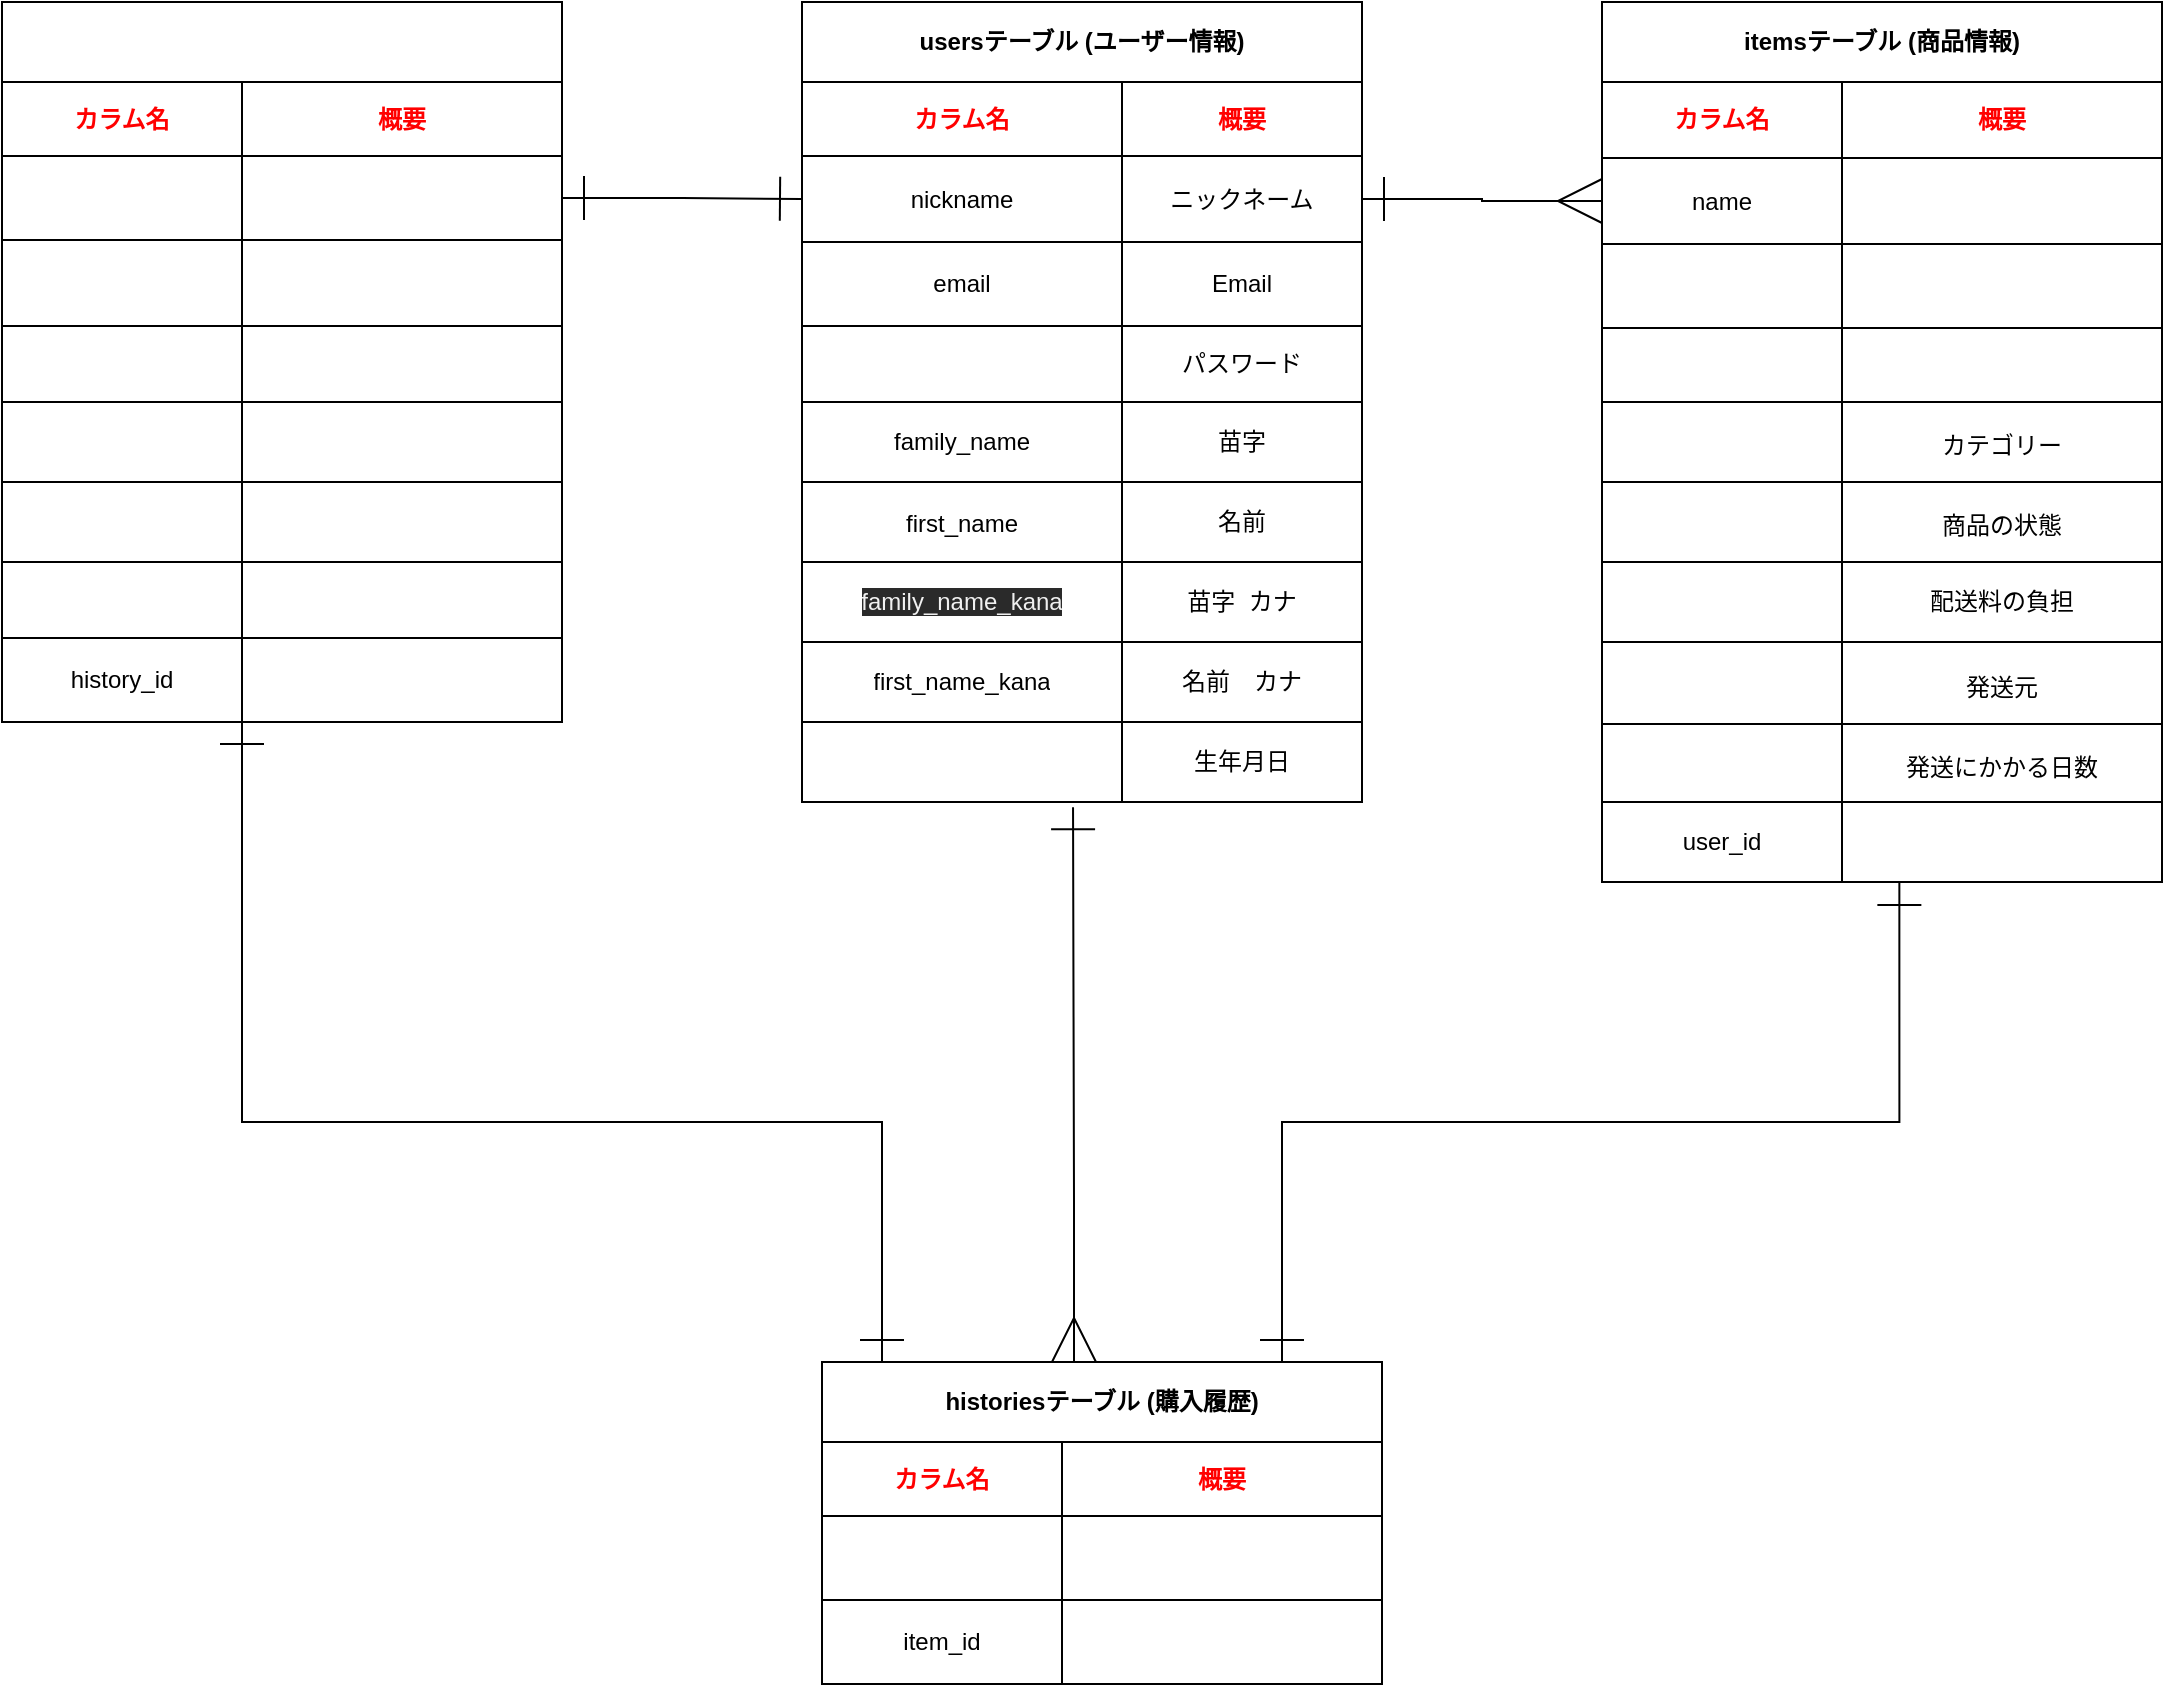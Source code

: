 <mxfile version="13.10.0" type="embed">
    <diagram id="WZRJ1rC4Ot3X-kgHVcsg" name="Page-1">
        <mxGraphModel dx="1186" dy="859" grid="1" gridSize="10" guides="1" tooltips="1" connect="1" arrows="1" fold="1" page="1" pageScale="1" pageWidth="850" pageHeight="1100" math="0" shadow="0">
            <root>
                <mxCell id="0"/>
                <mxCell id="1" parent="0"/>
                <mxCell id="41" value="usersテーブル (ユーザー情報)" style="shape=table;html=1;whiteSpace=wrap;startSize=40;container=1;collapsible=0;childLayout=tableLayout;fontStyle=1;align=center;" parent="1" vertex="1">
                    <mxGeometry x="440" y="40" width="280" height="400" as="geometry"/>
                </mxCell>
                <mxCell id="42" value="" style="shape=partialRectangle;html=1;whiteSpace=wrap;collapsible=0;dropTarget=0;pointerEvents=0;fillColor=none;top=0;left=0;bottom=0;right=0;points=[[0,0.5],[1,0.5]];portConstraint=eastwest;" parent="41" vertex="1">
                    <mxGeometry y="40" width="280" height="37" as="geometry"/>
                </mxCell>
                <mxCell id="43" value="カラム名" style="shape=partialRectangle;html=1;whiteSpace=wrap;connectable=0;fillColor=none;top=0;left=0;bottom=0;right=0;overflow=hidden;fontStyle=1;fontColor=#FF0000;" parent="42" vertex="1">
                    <mxGeometry width="160" height="37" as="geometry"/>
                </mxCell>
                <mxCell id="44" value="概要" style="shape=partialRectangle;html=1;whiteSpace=wrap;connectable=0;fillColor=none;top=0;left=0;bottom=0;right=0;overflow=hidden;fontStyle=1;labelBackgroundColor=none;labelBorderColor=none;fontColor=#FF0000;" parent="42" vertex="1">
                    <mxGeometry x="160" width="120" height="37" as="geometry"/>
                </mxCell>
                <mxCell id="46" value="" style="shape=partialRectangle;html=1;whiteSpace=wrap;collapsible=0;dropTarget=0;pointerEvents=0;fillColor=none;top=0;left=0;bottom=0;right=0;points=[[0,0.5],[1,0.5]];portConstraint=eastwest;" parent="41" vertex="1">
                    <mxGeometry y="77" width="280" height="43" as="geometry"/>
                </mxCell>
                <mxCell id="47" value="nickname" style="shape=partialRectangle;html=1;whiteSpace=wrap;connectable=0;fillColor=none;top=0;left=0;bottom=0;right=0;overflow=hidden;" parent="46" vertex="1">
                    <mxGeometry width="160" height="43" as="geometry"/>
                </mxCell>
                <mxCell id="48" value="ニックネーム" style="shape=partialRectangle;html=1;whiteSpace=wrap;connectable=0;fillColor=none;top=0;left=0;bottom=0;right=0;overflow=hidden;" parent="46" vertex="1">
                    <mxGeometry x="160" width="120" height="43" as="geometry"/>
                </mxCell>
                <mxCell id="50" value="" style="shape=partialRectangle;html=1;whiteSpace=wrap;collapsible=0;dropTarget=0;pointerEvents=0;fillColor=none;top=0;left=0;bottom=0;right=0;points=[[0,0.5],[1,0.5]];portConstraint=eastwest;" parent="41" vertex="1">
                    <mxGeometry y="120" width="280" height="42" as="geometry"/>
                </mxCell>
                <mxCell id="51" value="email" style="shape=partialRectangle;html=1;whiteSpace=wrap;connectable=0;fillColor=none;top=0;left=0;bottom=0;right=0;overflow=hidden;" parent="50" vertex="1">
                    <mxGeometry width="160" height="42" as="geometry"/>
                </mxCell>
                <mxCell id="52" value="Email" style="shape=partialRectangle;html=1;whiteSpace=wrap;connectable=0;fillColor=none;top=0;left=0;bottom=0;right=0;overflow=hidden;" parent="50" vertex="1">
                    <mxGeometry x="160" width="120" height="42" as="geometry"/>
                </mxCell>
                <mxCell id="68" style="shape=partialRectangle;html=1;whiteSpace=wrap;collapsible=0;dropTarget=0;pointerEvents=0;fillColor=none;top=0;left=0;bottom=0;right=0;points=[[0,0.5],[1,0.5]];portConstraint=eastwest;" parent="41" vertex="1">
                    <mxGeometry y="162" width="280" height="38" as="geometry"/>
                </mxCell>
                <mxCell id="69" value="&lt;div style=&quot;font-family: &amp;#34;menlo&amp;#34; , &amp;#34;monaco&amp;#34; , &amp;#34;courier new&amp;#34; , monospace ; line-height: 18px&quot;&gt;&lt;font color=&quot;#ffffff&quot;&gt;encrypted_password&lt;/font&gt;&lt;/div&gt;" style="shape=partialRectangle;html=1;whiteSpace=wrap;connectable=0;fillColor=none;top=0;left=0;bottom=0;right=0;overflow=hidden;" parent="68" vertex="1">
                    <mxGeometry width="160" height="38" as="geometry"/>
                </mxCell>
                <mxCell id="70" value="パスワード" style="shape=partialRectangle;html=1;whiteSpace=wrap;connectable=0;fillColor=none;top=0;left=0;bottom=0;right=0;overflow=hidden;" parent="68" vertex="1">
                    <mxGeometry x="160" width="120" height="38" as="geometry"/>
                </mxCell>
                <mxCell id="64" style="shape=partialRectangle;html=1;whiteSpace=wrap;collapsible=0;dropTarget=0;pointerEvents=0;fillColor=none;top=0;left=0;bottom=0;right=0;points=[[0,0.5],[1,0.5]];portConstraint=eastwest;" parent="41" vertex="1">
                    <mxGeometry y="200" width="280" height="40" as="geometry"/>
                </mxCell>
                <mxCell id="65" value="family_name" style="shape=partialRectangle;html=1;whiteSpace=wrap;connectable=0;fillColor=none;top=0;left=0;bottom=0;right=0;overflow=hidden;" parent="64" vertex="1">
                    <mxGeometry width="160" height="40" as="geometry"/>
                </mxCell>
                <mxCell id="66" value="苗字" style="shape=partialRectangle;html=1;whiteSpace=wrap;connectable=0;fillColor=none;top=0;left=0;bottom=0;right=0;overflow=hidden;" parent="64" vertex="1">
                    <mxGeometry x="160" width="120" height="40" as="geometry"/>
                </mxCell>
                <mxCell id="60" style="shape=partialRectangle;html=1;whiteSpace=wrap;collapsible=0;dropTarget=0;pointerEvents=0;fillColor=none;top=0;left=0;bottom=0;right=0;points=[[0,0.5],[1,0.5]];portConstraint=eastwest;" parent="41" vertex="1">
                    <mxGeometry y="240" width="280" height="40" as="geometry"/>
                </mxCell>
                <mxCell id="61" value="&lt;p class=&quot;p1&quot; style=&quot;margin: 0px ; font-stretch: normal ; line-height: normal&quot;&gt;first_name&lt;/p&gt;" style="shape=partialRectangle;html=1;whiteSpace=wrap;connectable=0;fillColor=none;top=0;left=0;bottom=0;right=0;overflow=hidden;" parent="60" vertex="1">
                    <mxGeometry width="160" height="40" as="geometry"/>
                </mxCell>
                <mxCell id="62" value="名前" style="shape=partialRectangle;html=1;whiteSpace=wrap;connectable=0;fillColor=none;top=0;left=0;bottom=0;right=0;overflow=hidden;" parent="60" vertex="1">
                    <mxGeometry x="160" width="120" height="40" as="geometry"/>
                </mxCell>
                <mxCell id="279" style="shape=partialRectangle;html=1;whiteSpace=wrap;collapsible=0;dropTarget=0;pointerEvents=0;fillColor=none;top=0;left=0;bottom=0;right=0;points=[[0,0.5],[1,0.5]];portConstraint=eastwest;" vertex="1" parent="41">
                    <mxGeometry y="280" width="280" height="40" as="geometry"/>
                </mxCell>
                <mxCell id="280" value="&lt;span style=&quot;color: rgb(240 , 240 , 240) ; font-family: &amp;#34;helvetica&amp;#34; ; font-size: 12px ; font-style: normal ; font-weight: 400 ; letter-spacing: normal ; text-align: center ; text-indent: 0px ; text-transform: none ; word-spacing: 0px ; background-color: rgb(42 , 42 , 42) ; display: inline ; float: none&quot;&gt;family_name_kana&lt;/span&gt;" style="shape=partialRectangle;html=1;whiteSpace=wrap;connectable=0;fillColor=none;top=0;left=0;bottom=0;right=0;overflow=hidden;" vertex="1" parent="279">
                    <mxGeometry width="160" height="40" as="geometry"/>
                </mxCell>
                <mxCell id="281" value="&lt;span&gt;苗字&amp;nbsp; カナ&lt;/span&gt;" style="shape=partialRectangle;html=1;whiteSpace=wrap;connectable=0;fillColor=none;top=0;left=0;bottom=0;right=0;overflow=hidden;" vertex="1" parent="279">
                    <mxGeometry x="160" width="120" height="40" as="geometry"/>
                </mxCell>
                <mxCell id="276" style="shape=partialRectangle;html=1;whiteSpace=wrap;collapsible=0;dropTarget=0;pointerEvents=0;fillColor=none;top=0;left=0;bottom=0;right=0;points=[[0,0.5],[1,0.5]];portConstraint=eastwest;" vertex="1" parent="41">
                    <mxGeometry y="320" width="280" height="40" as="geometry"/>
                </mxCell>
                <mxCell id="277" value="&lt;span&gt;first_name_kana&lt;/span&gt;" style="shape=partialRectangle;html=1;whiteSpace=wrap;connectable=0;fillColor=none;top=0;left=0;bottom=0;right=0;overflow=hidden;" vertex="1" parent="276">
                    <mxGeometry width="160" height="40" as="geometry"/>
                </mxCell>
                <mxCell id="278" value="&lt;span&gt;名前　カナ&lt;/span&gt;" style="shape=partialRectangle;html=1;whiteSpace=wrap;connectable=0;fillColor=none;top=0;left=0;bottom=0;right=0;overflow=hidden;" vertex="1" parent="276">
                    <mxGeometry x="160" width="120" height="40" as="geometry"/>
                </mxCell>
                <mxCell id="76" style="shape=partialRectangle;html=1;whiteSpace=wrap;collapsible=0;dropTarget=0;pointerEvents=0;fillColor=none;top=0;left=0;bottom=0;right=0;points=[[0,0.5],[1,0.5]];portConstraint=eastwest;" parent="41" vertex="1">
                    <mxGeometry y="360" width="280" height="40" as="geometry"/>
                </mxCell>
                <mxCell id="77" value="&lt;p class=&quot;p1&quot; style=&quot;margin: 0px ; font-stretch: normal ; line-height: normal ; font-family: &amp;#34;helvetica neue&amp;#34;&quot;&gt;&lt;font color=&quot;#ffffff&quot;&gt;birth_day&lt;/font&gt;&lt;/p&gt;" style="shape=partialRectangle;html=1;whiteSpace=wrap;connectable=0;fillColor=none;top=0;left=0;bottom=0;right=0;overflow=hidden;" parent="76" vertex="1">
                    <mxGeometry width="160" height="40" as="geometry"/>
                </mxCell>
                <mxCell id="78" value="生年月日" style="shape=partialRectangle;html=1;whiteSpace=wrap;connectable=0;fillColor=none;top=0;left=0;bottom=0;right=0;overflow=hidden;" parent="76" vertex="1">
                    <mxGeometry x="160" width="120" height="40" as="geometry"/>
                </mxCell>
                <mxCell id="88" value="itemsテーブル (商品情報)" style="shape=table;html=1;whiteSpace=wrap;startSize=40;container=1;collapsible=0;childLayout=tableLayout;fontStyle=1;align=center;" parent="1" vertex="1">
                    <mxGeometry x="840" y="40" width="280" height="440" as="geometry"/>
                </mxCell>
                <mxCell id="89" value="" style="shape=partialRectangle;html=1;whiteSpace=wrap;collapsible=0;dropTarget=0;pointerEvents=0;fillColor=none;top=0;left=0;bottom=0;right=0;points=[[0,0.5],[1,0.5]];portConstraint=eastwest;" parent="88" vertex="1">
                    <mxGeometry y="40" width="280" height="38" as="geometry"/>
                </mxCell>
                <mxCell id="90" value="カラム名" style="shape=partialRectangle;html=1;whiteSpace=wrap;connectable=0;fillColor=none;top=0;left=0;bottom=0;right=0;overflow=hidden;fontStyle=1;fontColor=#FF0000;" parent="89" vertex="1">
                    <mxGeometry width="120" height="38" as="geometry"/>
                </mxCell>
                <mxCell id="91" value="概要" style="shape=partialRectangle;html=1;whiteSpace=wrap;connectable=0;fillColor=none;top=0;left=0;bottom=0;right=0;overflow=hidden;fontStyle=1;labelBackgroundColor=none;labelBorderColor=none;fontColor=#FF0000;" parent="89" vertex="1">
                    <mxGeometry x="120" width="160" height="38" as="geometry"/>
                </mxCell>
                <mxCell id="95" value="" style="shape=partialRectangle;html=1;whiteSpace=wrap;collapsible=0;dropTarget=0;pointerEvents=0;fillColor=none;top=0;left=0;bottom=0;right=0;points=[[0,0.5],[1,0.5]];portConstraint=eastwest;" parent="88" vertex="1">
                    <mxGeometry y="78" width="280" height="43" as="geometry"/>
                </mxCell>
                <mxCell id="96" value="name" style="shape=partialRectangle;html=1;whiteSpace=wrap;connectable=0;fillColor=none;top=0;left=0;bottom=0;right=0;overflow=hidden;" parent="95" vertex="1">
                    <mxGeometry width="120" height="43" as="geometry"/>
                </mxCell>
                <mxCell id="97" value="&lt;p class=&quot;p1&quot; style=&quot;margin: 0px ; font-stretch: normal ; line-height: normal ; font-family: &amp;#34;hiragino sans&amp;#34;&quot;&gt;&lt;font color=&quot;#ffffff&quot;&gt;商品名&lt;/font&gt;&lt;/p&gt;" style="shape=partialRectangle;html=1;whiteSpace=wrap;connectable=0;fillColor=none;top=0;left=0;bottom=0;right=0;overflow=hidden;" parent="95" vertex="1">
                    <mxGeometry x="120" width="160" height="43" as="geometry"/>
                </mxCell>
                <mxCell id="101" style="shape=partialRectangle;html=1;whiteSpace=wrap;collapsible=0;dropTarget=0;pointerEvents=0;fillColor=none;top=0;left=0;bottom=0;right=0;points=[[0,0.5],[1,0.5]];portConstraint=eastwest;fontColor=#FFFFFF;" parent="88" vertex="1">
                    <mxGeometry y="121" width="280" height="42" as="geometry"/>
                </mxCell>
                <mxCell id="102" value="&lt;p class=&quot;p1&quot; style=&quot;margin: 0px ; font-stretch: normal ; line-height: normal ; font-family: &amp;#34;helvetica neue&amp;#34;&quot;&gt;&lt;font color=&quot;#ffffff&quot;&gt;introduction&lt;/font&gt;&lt;/p&gt;" style="shape=partialRectangle;html=1;whiteSpace=wrap;connectable=0;fillColor=none;top=0;left=0;bottom=0;right=0;overflow=hidden;" parent="101" vertex="1">
                    <mxGeometry width="120" height="42" as="geometry"/>
                </mxCell>
                <mxCell id="103" value="&lt;p class=&quot;p1&quot; style=&quot;margin: 0px ; font-stretch: normal ; line-height: normal ; font-family: &amp;#34;hiragino sans&amp;#34;&quot;&gt;&lt;font color=&quot;#ffffff&quot;&gt;商品の説明&lt;/font&gt;&lt;br&gt;&lt;/p&gt;" style="shape=partialRectangle;html=1;whiteSpace=wrap;connectable=0;fillColor=none;top=0;left=0;bottom=0;right=0;overflow=hidden;" parent="101" vertex="1">
                    <mxGeometry x="120" width="160" height="42" as="geometry"/>
                </mxCell>
                <mxCell id="104" style="shape=partialRectangle;html=1;whiteSpace=wrap;collapsible=0;dropTarget=0;pointerEvents=0;fillColor=none;top=0;left=0;bottom=0;right=0;points=[[0,0.5],[1,0.5]];portConstraint=eastwest;" parent="88" vertex="1">
                    <mxGeometry y="163" width="280" height="37" as="geometry"/>
                </mxCell>
                <mxCell id="105" value="&lt;p class=&quot;p1&quot; style=&quot;margin: 0px ; font-stretch: normal ; line-height: normal ; font-family: &amp;#34;helvetica neue&amp;#34;&quot;&gt;&lt;span style=&quot;color: rgb(255 , 255 , 255)&quot;&gt;price&lt;/span&gt;&lt;br&gt;&lt;/p&gt;" style="shape=partialRectangle;html=1;whiteSpace=wrap;connectable=0;fillColor=none;top=0;left=0;bottom=0;right=0;overflow=hidden;" parent="104" vertex="1">
                    <mxGeometry width="120" height="37" as="geometry"/>
                </mxCell>
                <mxCell id="106" value="&lt;p class=&quot;p1&quot; style=&quot;margin: 0px ; font-stretch: normal ; line-height: normal ; font-family: &amp;#34;hiragino sans&amp;#34;&quot;&gt;&lt;span style=&quot;color: rgb(255 , 255 , 255)&quot;&gt;値段&lt;/span&gt;&lt;br&gt;&lt;/p&gt;" style="shape=partialRectangle;html=1;whiteSpace=wrap;connectable=0;fillColor=none;top=0;left=0;bottom=0;right=0;overflow=hidden;" parent="104" vertex="1">
                    <mxGeometry x="120" width="160" height="37" as="geometry"/>
                </mxCell>
                <mxCell id="107" style="shape=partialRectangle;html=1;whiteSpace=wrap;collapsible=0;dropTarget=0;pointerEvents=0;fillColor=none;top=0;left=0;bottom=0;right=0;points=[[0,0.5],[1,0.5]];portConstraint=eastwest;" parent="88" vertex="1">
                    <mxGeometry y="200" width="280" height="40" as="geometry"/>
                </mxCell>
                <mxCell id="108" value="&lt;p class=&quot;p1&quot; style=&quot;margin: 0px ; font-stretch: normal ; line-height: normal ; font-family: &amp;#34;helvetica neue&amp;#34;&quot;&gt;&lt;span style=&quot;color: rgb(255 , 255 , 255)&quot;&gt;category_id&lt;/span&gt;&lt;br&gt;&lt;/p&gt;" style="shape=partialRectangle;html=1;whiteSpace=wrap;connectable=0;fillColor=none;top=0;left=0;bottom=0;right=0;overflow=hidden;" parent="107" vertex="1">
                    <mxGeometry width="120" height="40" as="geometry"/>
                </mxCell>
                <mxCell id="109" value="&lt;p class=&quot;p1&quot; style=&quot;margin: 0px ; font-stretch: normal ; line-height: normal ; font-family: &amp;#34;hiragino sans&amp;#34;&quot;&gt;カテゴリー&lt;/p&gt;" style="shape=partialRectangle;html=1;whiteSpace=wrap;connectable=0;fillColor=none;top=0;left=0;bottom=0;right=0;overflow=hidden;" parent="107" vertex="1">
                    <mxGeometry x="120" width="160" height="40" as="geometry"/>
                </mxCell>
                <mxCell id="110" style="shape=partialRectangle;html=1;whiteSpace=wrap;collapsible=0;dropTarget=0;pointerEvents=0;fillColor=none;top=0;left=0;bottom=0;right=0;points=[[0,0.5],[1,0.5]];portConstraint=eastwest;" parent="88" vertex="1">
                    <mxGeometry y="240" width="280" height="40" as="geometry"/>
                </mxCell>
                <mxCell id="111" value="&lt;p class=&quot;p1&quot; style=&quot;margin: 0px ; font-stretch: normal ; line-height: normal ; font-family: &amp;#34;helvetica neue&amp;#34;&quot;&gt;&lt;span style=&quot;color: rgb(255 , 255 , 255)&quot;&gt;condition_id&lt;/span&gt;&lt;br&gt;&lt;/p&gt;" style="shape=partialRectangle;html=1;whiteSpace=wrap;connectable=0;fillColor=none;top=0;left=0;bottom=0;right=0;overflow=hidden;" parent="110" vertex="1">
                    <mxGeometry width="120" height="40" as="geometry"/>
                </mxCell>
                <mxCell id="112" value="&lt;p class=&quot;p1&quot; style=&quot;margin: 0px ; font-stretch: normal ; line-height: normal ; font-family: &amp;#34;hiragino sans&amp;#34;&quot;&gt;商品の状態&lt;/p&gt;" style="shape=partialRectangle;html=1;whiteSpace=wrap;connectable=0;fillColor=none;top=0;left=0;bottom=0;right=0;overflow=hidden;" parent="110" vertex="1">
                    <mxGeometry x="120" width="160" height="40" as="geometry"/>
                </mxCell>
                <mxCell id="113" style="shape=partialRectangle;html=1;whiteSpace=wrap;collapsible=0;dropTarget=0;pointerEvents=0;fillColor=none;top=0;left=0;bottom=0;right=0;points=[[0,0.5],[1,0.5]];portConstraint=eastwest;" parent="88" vertex="1">
                    <mxGeometry y="280" width="280" height="40" as="geometry"/>
                </mxCell>
                <mxCell id="114" value="&lt;p class=&quot;p1&quot; style=&quot;margin: 0px ; font-stretch: normal ; line-height: normal ; font-family: &amp;#34;helvetica neue&amp;#34;&quot;&gt;&lt;span style=&quot;color: rgb(255 , 255 , 255)&quot;&gt;shipping_cost_id&lt;/span&gt;&lt;br&gt;&lt;/p&gt;" style="shape=partialRectangle;html=1;whiteSpace=wrap;connectable=0;fillColor=none;top=0;left=0;bottom=0;right=0;overflow=hidden;" parent="113" vertex="1">
                    <mxGeometry width="120" height="40" as="geometry"/>
                </mxCell>
                <mxCell id="115" value="配送料の負担" style="shape=partialRectangle;html=1;whiteSpace=wrap;connectable=0;fillColor=none;top=0;left=0;bottom=0;right=0;overflow=hidden;" parent="113" vertex="1">
                    <mxGeometry x="120" width="160" height="40" as="geometry"/>
                </mxCell>
                <mxCell id="116" style="shape=partialRectangle;html=1;whiteSpace=wrap;collapsible=0;dropTarget=0;pointerEvents=0;fillColor=none;top=0;left=0;bottom=0;right=0;points=[[0,0.5],[1,0.5]];portConstraint=eastwest;" parent="88" vertex="1">
                    <mxGeometry y="320" width="280" height="41" as="geometry"/>
                </mxCell>
                <mxCell id="117" value="&lt;p class=&quot;p1&quot; style=&quot;margin: 0px ; font-stretch: normal ; line-height: normal ; font-family: &amp;#34;helvetica neue&amp;#34;&quot;&gt;&lt;span style=&quot;color: rgb(255 , 255 , 255)&quot;&gt;prefecture_id&lt;/span&gt;&lt;br&gt;&lt;/p&gt;" style="shape=partialRectangle;html=1;whiteSpace=wrap;connectable=0;fillColor=none;top=0;left=0;bottom=0;right=0;overflow=hidden;" parent="116" vertex="1">
                    <mxGeometry width="120" height="41" as="geometry"/>
                </mxCell>
                <mxCell id="118" value="&lt;p class=&quot;p1&quot; style=&quot;margin: 0px ; font-stretch: normal ; line-height: normal ; font-family: &amp;#34;hiragino sans&amp;#34;&quot;&gt;発送元&lt;/p&gt;" style="shape=partialRectangle;html=1;whiteSpace=wrap;connectable=0;fillColor=none;top=0;left=0;bottom=0;right=0;overflow=hidden;" parent="116" vertex="1">
                    <mxGeometry x="120" width="160" height="41" as="geometry"/>
                </mxCell>
                <mxCell id="119" style="shape=partialRectangle;html=1;whiteSpace=wrap;collapsible=0;dropTarget=0;pointerEvents=0;fillColor=none;top=0;left=0;bottom=0;right=0;points=[[0,0.5],[1,0.5]];portConstraint=eastwest;" parent="88" vertex="1">
                    <mxGeometry y="361" width="280" height="39" as="geometry"/>
                </mxCell>
                <mxCell id="120" value="&lt;p class=&quot;p1&quot; style=&quot;margin: 0px ; font-stretch: normal ; line-height: normal ; font-family: &amp;#34;helvetica neue&amp;#34;&quot;&gt;&lt;span style=&quot;color: rgb(255 , 255 , 255)&quot;&gt;shipping_day_id&lt;/span&gt;&lt;br&gt;&lt;/p&gt;" style="shape=partialRectangle;html=1;whiteSpace=wrap;connectable=0;fillColor=none;top=0;left=0;bottom=0;right=0;overflow=hidden;" parent="119" vertex="1">
                    <mxGeometry width="120" height="39" as="geometry"/>
                </mxCell>
                <mxCell id="121" value="&lt;p class=&quot;p1&quot; style=&quot;margin: 0px ; font-stretch: normal ; line-height: normal ; font-family: &amp;#34;hiragino sans&amp;#34;&quot;&gt;発送にかかる日数&lt;/p&gt;" style="shape=partialRectangle;html=1;whiteSpace=wrap;connectable=0;fillColor=none;top=0;left=0;bottom=0;right=0;overflow=hidden;" parent="119" vertex="1">
                    <mxGeometry x="120" width="160" height="39" as="geometry"/>
                </mxCell>
                <mxCell id="191" style="shape=partialRectangle;html=1;whiteSpace=wrap;collapsible=0;dropTarget=0;pointerEvents=0;fillColor=none;top=0;left=0;bottom=0;right=0;points=[[0,0.5],[1,0.5]];portConstraint=eastwest;" parent="88" vertex="1">
                    <mxGeometry y="400" width="280" height="40" as="geometry"/>
                </mxCell>
                <mxCell id="192" value="user_id" style="shape=partialRectangle;html=1;whiteSpace=wrap;connectable=0;fillColor=none;top=0;left=0;bottom=0;right=0;overflow=hidden;" parent="191" vertex="1">
                    <mxGeometry width="120" height="40" as="geometry"/>
                </mxCell>
                <mxCell id="193" style="shape=partialRectangle;html=1;whiteSpace=wrap;connectable=0;fillColor=none;top=0;left=0;bottom=0;right=0;overflow=hidden;" parent="191" vertex="1">
                    <mxGeometry x="120" width="160" height="40" as="geometry"/>
                </mxCell>
                <mxCell id="123" value="&lt;font color=&quot;#ffffff&quot;&gt;&lt;span style=&quot;font-family: &amp;#34;menlo&amp;#34; , &amp;#34;monaco&amp;#34; , &amp;#34;courier new&amp;#34; , monospace&quot;&gt;destination&lt;/span&gt;テーブル (住所情報)&lt;/font&gt;" style="shape=table;html=1;whiteSpace=wrap;startSize=40;container=1;collapsible=0;childLayout=tableLayout;fontStyle=1;align=center;" parent="1" vertex="1">
                    <mxGeometry x="40" y="40" width="280" height="360" as="geometry"/>
                </mxCell>
                <mxCell id="124" value="" style="shape=partialRectangle;html=1;whiteSpace=wrap;collapsible=0;dropTarget=0;pointerEvents=0;fillColor=none;top=0;left=0;bottom=0;right=0;points=[[0,0.5],[1,0.5]];portConstraint=eastwest;" parent="123" vertex="1">
                    <mxGeometry y="40" width="280" height="37" as="geometry"/>
                </mxCell>
                <mxCell id="125" value="カラム名" style="shape=partialRectangle;html=1;whiteSpace=wrap;connectable=0;fillColor=none;top=0;left=0;bottom=0;right=0;overflow=hidden;fontStyle=1;fontColor=#FF0000;" parent="124" vertex="1">
                    <mxGeometry width="120" height="37" as="geometry"/>
                </mxCell>
                <mxCell id="126" value="概要" style="shape=partialRectangle;html=1;whiteSpace=wrap;connectable=0;fillColor=none;top=0;left=0;bottom=0;right=0;overflow=hidden;fontStyle=1;labelBackgroundColor=none;labelBorderColor=none;fontColor=#FF0000;" parent="124" vertex="1">
                    <mxGeometry x="120" width="160" height="37" as="geometry"/>
                </mxCell>
                <mxCell id="139" style="shape=partialRectangle;html=1;whiteSpace=wrap;collapsible=0;dropTarget=0;pointerEvents=0;fillColor=none;top=0;left=0;bottom=0;right=0;points=[[0,0.5],[1,0.5]];portConstraint=eastwest;" parent="123" vertex="1">
                    <mxGeometry y="77" width="280" height="42" as="geometry"/>
                </mxCell>
                <mxCell id="140" value="&lt;p class=&quot;p1&quot; style=&quot;margin: 0px ; font-stretch: normal ; line-height: normal ; font-family: &amp;#34;helvetica neue&amp;#34;&quot;&gt;&lt;font color=&quot;#ffffff&quot;&gt;post_code&lt;/font&gt;&lt;/p&gt;" style="shape=partialRectangle;html=1;whiteSpace=wrap;connectable=0;fillColor=none;top=0;left=0;bottom=0;right=0;overflow=hidden;" parent="139" vertex="1">
                    <mxGeometry width="120" height="42" as="geometry"/>
                </mxCell>
                <mxCell id="141" value="&lt;p class=&quot;p1&quot; style=&quot;margin: 0px ; font-stretch: normal ; line-height: normal ; font-family: &amp;#34;hiragino sans&amp;#34;&quot;&gt;&lt;font color=&quot;#ffffff&quot;&gt;配送先郵便番号&lt;/font&gt;&lt;/p&gt;" style="shape=partialRectangle;html=1;whiteSpace=wrap;connectable=0;fillColor=none;top=0;left=0;bottom=0;right=0;overflow=hidden;" parent="139" vertex="1">
                    <mxGeometry x="120" width="160" height="42" as="geometry"/>
                </mxCell>
                <mxCell id="145" style="shape=partialRectangle;html=1;whiteSpace=wrap;collapsible=0;dropTarget=0;pointerEvents=0;fillColor=none;top=0;left=0;bottom=0;right=0;points=[[0,0.5],[1,0.5]];portConstraint=eastwest;" parent="123" vertex="1">
                    <mxGeometry y="119" width="280" height="43" as="geometry"/>
                </mxCell>
                <mxCell id="146" value="&lt;p class=&quot;p1&quot; style=&quot;margin: 0px ; font-stretch: normal ; line-height: normal ; font-family: &amp;#34;helvetica neue&amp;#34;&quot;&gt;&lt;font color=&quot;#ffffff&quot;&gt;municipality&lt;/font&gt;&lt;/p&gt;" style="shape=partialRectangle;html=1;whiteSpace=wrap;connectable=0;fillColor=none;top=0;left=0;bottom=0;right=0;overflow=hidden;" parent="145" vertex="1">
                    <mxGeometry width="120" height="43" as="geometry"/>
                </mxCell>
                <mxCell id="147" value="&lt;p class=&quot;p1&quot; style=&quot;margin: 0px ; font-stretch: normal ; line-height: normal ; font-family: &amp;#34;hiragino sans&amp;#34;&quot;&gt;&lt;font color=&quot;#ffffff&quot;&gt;配送先市区町村&lt;/font&gt;&lt;/p&gt;" style="shape=partialRectangle;html=1;whiteSpace=wrap;connectable=0;fillColor=none;top=0;left=0;bottom=0;right=0;overflow=hidden;" parent="145" vertex="1">
                    <mxGeometry x="120" width="160" height="43" as="geometry"/>
                </mxCell>
                <mxCell id="148" style="shape=partialRectangle;html=1;whiteSpace=wrap;collapsible=0;dropTarget=0;pointerEvents=0;fillColor=none;top=0;left=0;bottom=0;right=0;points=[[0,0.5],[1,0.5]];portConstraint=eastwest;" parent="123" vertex="1">
                    <mxGeometry y="162" width="280" height="38" as="geometry"/>
                </mxCell>
                <mxCell id="149" value="&lt;p class=&quot;p1&quot; style=&quot;margin: 0px ; font-stretch: normal ; line-height: normal ; font-family: &amp;#34;helvetica neue&amp;#34;&quot;&gt;&lt;font color=&quot;#ffffff&quot;&gt;address&lt;/font&gt;&lt;/p&gt;" style="shape=partialRectangle;html=1;whiteSpace=wrap;connectable=0;fillColor=none;top=0;left=0;bottom=0;right=0;overflow=hidden;" parent="148" vertex="1">
                    <mxGeometry width="120" height="38" as="geometry"/>
                </mxCell>
                <mxCell id="150" value="&lt;p class=&quot;p1&quot; style=&quot;margin: 0px ; font-stretch: normal ; line-height: normal ; font-family: &amp;#34;hiragino sans&amp;#34;&quot;&gt;&lt;font color=&quot;#ffffff&quot;&gt;配送先番地&lt;/font&gt;&lt;/p&gt;" style="shape=partialRectangle;html=1;whiteSpace=wrap;connectable=0;fillColor=none;top=0;left=0;bottom=0;right=0;overflow=hidden;" parent="148" vertex="1">
                    <mxGeometry x="120" width="160" height="38" as="geometry"/>
                </mxCell>
                <mxCell id="185" style="shape=partialRectangle;html=1;whiteSpace=wrap;collapsible=0;dropTarget=0;pointerEvents=0;fillColor=none;top=0;left=0;bottom=0;right=0;points=[[0,0.5],[1,0.5]];portConstraint=eastwest;" parent="123" vertex="1">
                    <mxGeometry y="200" width="280" height="40" as="geometry"/>
                </mxCell>
                <mxCell id="186" value="&lt;p class=&quot;p1&quot; style=&quot;margin: 0px ; font-stretch: normal ; line-height: normal ; font-family: &amp;#34;helvetica neue&amp;#34;&quot;&gt;&lt;font color=&quot;#ffffff&quot;&gt;building&lt;/font&gt;&lt;/p&gt;" style="shape=partialRectangle;html=1;whiteSpace=wrap;connectable=0;fillColor=none;top=0;left=0;bottom=0;right=0;overflow=hidden;" parent="185" vertex="1">
                    <mxGeometry width="120" height="40" as="geometry"/>
                </mxCell>
                <mxCell id="187" value="&lt;p class=&quot;p1&quot; style=&quot;margin: 0px ; font-stretch: normal ; line-height: normal ; font-family: &amp;#34;hiragino sans&amp;#34;&quot;&gt;&lt;font color=&quot;#ffffff&quot;&gt;&lt;span class=&quot;s1&quot; style=&quot;font-stretch: normal ; line-height: normal ; font-family: &amp;#34;helvetica neue&amp;#34;&quot;&gt;&lt;span class=&quot;Apple-converted-space&quot;&gt;&amp;nbsp;&lt;/span&gt;&lt;/span&gt;配送先建物名&lt;/font&gt;&lt;/p&gt;" style="shape=partialRectangle;html=1;whiteSpace=wrap;connectable=0;fillColor=none;top=0;left=0;bottom=0;right=0;overflow=hidden;" parent="185" vertex="1">
                    <mxGeometry x="120" width="160" height="40" as="geometry"/>
                </mxCell>
                <mxCell id="182" style="shape=partialRectangle;html=1;whiteSpace=wrap;collapsible=0;dropTarget=0;pointerEvents=0;fillColor=none;top=0;left=0;bottom=0;right=0;points=[[0,0.5],[1,0.5]];portConstraint=eastwest;" parent="123" vertex="1">
                    <mxGeometry y="240" width="280" height="40" as="geometry"/>
                </mxCell>
                <mxCell id="183" value="&lt;p class=&quot;p1&quot; style=&quot;margin: 0px ; font-stretch: normal ; line-height: normal ; font-family: &amp;#34;helvetica neue&amp;#34;&quot;&gt;&lt;font color=&quot;#ffffff&quot;&gt;phone_number&lt;/font&gt;&lt;/p&gt;" style="shape=partialRectangle;html=1;whiteSpace=wrap;connectable=0;fillColor=none;top=0;left=0;bottom=0;right=0;overflow=hidden;" parent="182" vertex="1">
                    <mxGeometry width="120" height="40" as="geometry"/>
                </mxCell>
                <mxCell id="184" value="&lt;p class=&quot;p1&quot; style=&quot;margin: 0px ; font-stretch: normal ; line-height: normal ; font-family: &amp;#34;hiragino sans&amp;#34;&quot;&gt;&lt;font color=&quot;#ffffff&quot;&gt;配送先電話番号&lt;/font&gt;&lt;/p&gt;" style="shape=partialRectangle;html=1;whiteSpace=wrap;connectable=0;fillColor=none;top=0;left=0;bottom=0;right=0;overflow=hidden;" parent="182" vertex="1">
                    <mxGeometry x="120" width="160" height="40" as="geometry"/>
                </mxCell>
                <mxCell id="179" style="shape=partialRectangle;html=1;whiteSpace=wrap;collapsible=0;dropTarget=0;pointerEvents=0;fillColor=none;top=0;left=0;bottom=0;right=0;points=[[0,0.5],[1,0.5]];portConstraint=eastwest;" parent="123" vertex="1">
                    <mxGeometry y="280" width="280" height="38" as="geometry"/>
                </mxCell>
                <mxCell id="180" value="&lt;p class=&quot;p1&quot; style=&quot;margin: 0px ; font-stretch: normal ; line-height: normal ; font-family: &amp;#34;helvetica neue&amp;#34;&quot;&gt;&lt;span style=&quot;color: rgb(255 , 255 , 255)&quot;&gt;prefecture_id&lt;/span&gt;&lt;br&gt;&lt;/p&gt;" style="shape=partialRectangle;html=1;whiteSpace=wrap;connectable=0;fillColor=none;top=0;left=0;bottom=0;right=0;overflow=hidden;" parent="179" vertex="1">
                    <mxGeometry width="120" height="38" as="geometry"/>
                </mxCell>
                <mxCell id="181" value="&lt;span style=&quot;color: rgb(255 , 255 , 255) ; font-family: &amp;#34;hiragino sans&amp;#34;&quot;&gt;配送先都道府県&lt;/span&gt;" style="shape=partialRectangle;html=1;whiteSpace=wrap;connectable=0;fillColor=none;top=0;left=0;bottom=0;right=0;overflow=hidden;" parent="179" vertex="1">
                    <mxGeometry x="120" width="160" height="38" as="geometry"/>
                </mxCell>
                <mxCell id="282" style="shape=partialRectangle;html=1;whiteSpace=wrap;collapsible=0;dropTarget=0;pointerEvents=0;fillColor=none;top=0;left=0;bottom=0;right=0;points=[[0,0.5],[1,0.5]];portConstraint=eastwest;" vertex="1" parent="123">
                    <mxGeometry y="318" width="280" height="42" as="geometry"/>
                </mxCell>
                <mxCell id="283" value="history_id" style="shape=partialRectangle;html=1;whiteSpace=wrap;connectable=0;fillColor=none;top=0;left=0;bottom=0;right=0;overflow=hidden;" vertex="1" parent="282">
                    <mxGeometry width="120" height="42" as="geometry"/>
                </mxCell>
                <mxCell id="284" value="" style="shape=partialRectangle;html=1;whiteSpace=wrap;connectable=0;fillColor=none;top=0;left=0;bottom=0;right=0;overflow=hidden;" vertex="1" parent="282">
                    <mxGeometry x="120" width="160" height="42" as="geometry"/>
                </mxCell>
                <mxCell id="274" style="edgeStyle=orthogonalEdgeStyle;rounded=0;orthogonalLoop=1;jettySize=auto;html=1;entryX=0.484;entryY=1.065;entryDx=0;entryDy=0;entryPerimeter=0;endSize=20;startSize=20;endArrow=ERone;endFill=0;startArrow=ERmany;startFill=0;" parent="1" source="207" target="76" edge="1">
                    <mxGeometry relative="1" as="geometry">
                        <Array as="points">
                            <mxPoint x="576" y="640"/>
                            <mxPoint x="576" y="640"/>
                        </Array>
                    </mxGeometry>
                </mxCell>
                <mxCell id="275" style="edgeStyle=orthogonalEdgeStyle;rounded=0;orthogonalLoop=1;jettySize=auto;html=1;entryX=0.531;entryY=1.014;entryDx=0;entryDy=0;entryPerimeter=0;startArrow=ERone;startFill=0;startSize=20;endArrow=ERone;endFill=0;endSize=20;" parent="1" source="207" target="191" edge="1">
                    <mxGeometry relative="1" as="geometry">
                        <Array as="points">
                            <mxPoint x="680" y="600"/>
                            <mxPoint x="989" y="600"/>
                        </Array>
                    </mxGeometry>
                </mxCell>
                <mxCell id="207" value="historiesテーブル (購入履歴)" style="shape=table;html=1;whiteSpace=wrap;startSize=40;container=1;collapsible=0;childLayout=tableLayout;fontStyle=1;align=center;" parent="1" vertex="1">
                    <mxGeometry x="450" y="720" width="280" height="161" as="geometry"/>
                </mxCell>
                <mxCell id="208" value="" style="shape=partialRectangle;html=1;whiteSpace=wrap;collapsible=0;dropTarget=0;pointerEvents=0;fillColor=none;top=0;left=0;bottom=0;right=0;points=[[0,0.5],[1,0.5]];portConstraint=eastwest;" parent="207" vertex="1">
                    <mxGeometry y="40" width="280" height="37" as="geometry"/>
                </mxCell>
                <mxCell id="209" value="カラム名" style="shape=partialRectangle;html=1;whiteSpace=wrap;connectable=0;fillColor=none;top=0;left=0;bottom=0;right=0;overflow=hidden;fontStyle=1;fontColor=#FF0000;" parent="208" vertex="1">
                    <mxGeometry width="120" height="37" as="geometry"/>
                </mxCell>
                <mxCell id="210" value="概要" style="shape=partialRectangle;html=1;whiteSpace=wrap;connectable=0;fillColor=none;top=0;left=0;bottom=0;right=0;overflow=hidden;fontStyle=1;labelBackgroundColor=none;labelBorderColor=none;fontColor=#FF0000;" parent="208" vertex="1">
                    <mxGeometry x="120" width="160" height="37" as="geometry"/>
                </mxCell>
                <mxCell id="211" value="" style="shape=partialRectangle;html=1;whiteSpace=wrap;collapsible=0;dropTarget=0;pointerEvents=0;fillColor=none;top=0;left=0;bottom=0;right=0;points=[[0,0.5],[1,0.5]];portConstraint=eastwest;" parent="207" vertex="1">
                    <mxGeometry y="77" width="280" height="42" as="geometry"/>
                </mxCell>
                <mxCell id="212" value="&lt;font color=&quot;#ffffff&quot; face=&quot;helvetica neue&quot;&gt;user_id&lt;/font&gt;" style="shape=partialRectangle;html=1;whiteSpace=wrap;connectable=0;fillColor=none;top=0;left=0;bottom=0;right=0;overflow=hidden;" parent="211" vertex="1">
                    <mxGeometry width="120" height="42" as="geometry"/>
                </mxCell>
                <mxCell id="213" value="" style="shape=partialRectangle;html=1;whiteSpace=wrap;connectable=0;fillColor=none;top=0;left=0;bottom=0;right=0;overflow=hidden;" parent="211" vertex="1">
                    <mxGeometry x="120" width="160" height="42" as="geometry"/>
                </mxCell>
                <mxCell id="271" style="shape=partialRectangle;html=1;whiteSpace=wrap;collapsible=0;dropTarget=0;pointerEvents=0;fillColor=none;top=0;left=0;bottom=0;right=0;points=[[0,0.5],[1,0.5]];portConstraint=eastwest;" parent="207" vertex="1">
                    <mxGeometry y="119" width="280" height="42" as="geometry"/>
                </mxCell>
                <mxCell id="272" value="item_id" style="shape=partialRectangle;html=1;whiteSpace=wrap;connectable=0;fillColor=none;top=0;left=0;bottom=0;right=0;overflow=hidden;" parent="271" vertex="1">
                    <mxGeometry width="120" height="42" as="geometry"/>
                </mxCell>
                <mxCell id="273" style="shape=partialRectangle;html=1;whiteSpace=wrap;connectable=0;fillColor=none;top=0;left=0;bottom=0;right=0;overflow=hidden;" parent="271" vertex="1">
                    <mxGeometry x="120" width="160" height="42" as="geometry"/>
                </mxCell>
                <mxCell id="242" style="edgeStyle=orthogonalEdgeStyle;rounded=0;orthogonalLoop=1;jettySize=auto;html=1;entryX=0;entryY=0.5;entryDx=0;entryDy=0;endArrow=ERone;endFill=0;startArrow=ERone;startFill=0;endSize=20;startSize=20;" parent="1" source="139" target="46" edge="1">
                    <mxGeometry relative="1" as="geometry"/>
                </mxCell>
                <mxCell id="243" style="edgeStyle=orthogonalEdgeStyle;rounded=0;orthogonalLoop=1;jettySize=auto;html=1;entryX=0;entryY=0.5;entryDx=0;entryDy=0;startArrow=ERone;startFill=0;startSize=20;endArrow=ERmany;endFill=0;endSize=20;" parent="1" source="46" edge="1">
                    <mxGeometry relative="1" as="geometry"/>
                </mxCell>
                <mxCell id="267" style="edgeStyle=orthogonalEdgeStyle;rounded=0;orthogonalLoop=1;jettySize=auto;html=1;entryX=0;entryY=0.5;entryDx=0;entryDy=0;startArrow=ERone;startFill=0;startSize=20;endArrow=ERmany;endFill=0;endSize=20;" parent="1" source="46" target="95" edge="1">
                    <mxGeometry relative="1" as="geometry"/>
                </mxCell>
                <mxCell id="286" style="edgeStyle=orthogonalEdgeStyle;rounded=0;orthogonalLoop=1;jettySize=auto;html=1;startArrow=ERone;startFill=0;endArrow=ERone;endFill=0;endSize=20;startSize=20;" edge="1" parent="1" target="282">
                    <mxGeometry relative="1" as="geometry">
                        <mxPoint x="150" y="410" as="targetPoint"/>
                        <mxPoint x="480" y="720" as="sourcePoint"/>
                        <Array as="points">
                            <mxPoint x="480" y="600"/>
                            <mxPoint x="160" y="600"/>
                        </Array>
                    </mxGeometry>
                </mxCell>
            </root>
        </mxGraphModel>
    </diagram>
</mxfile>